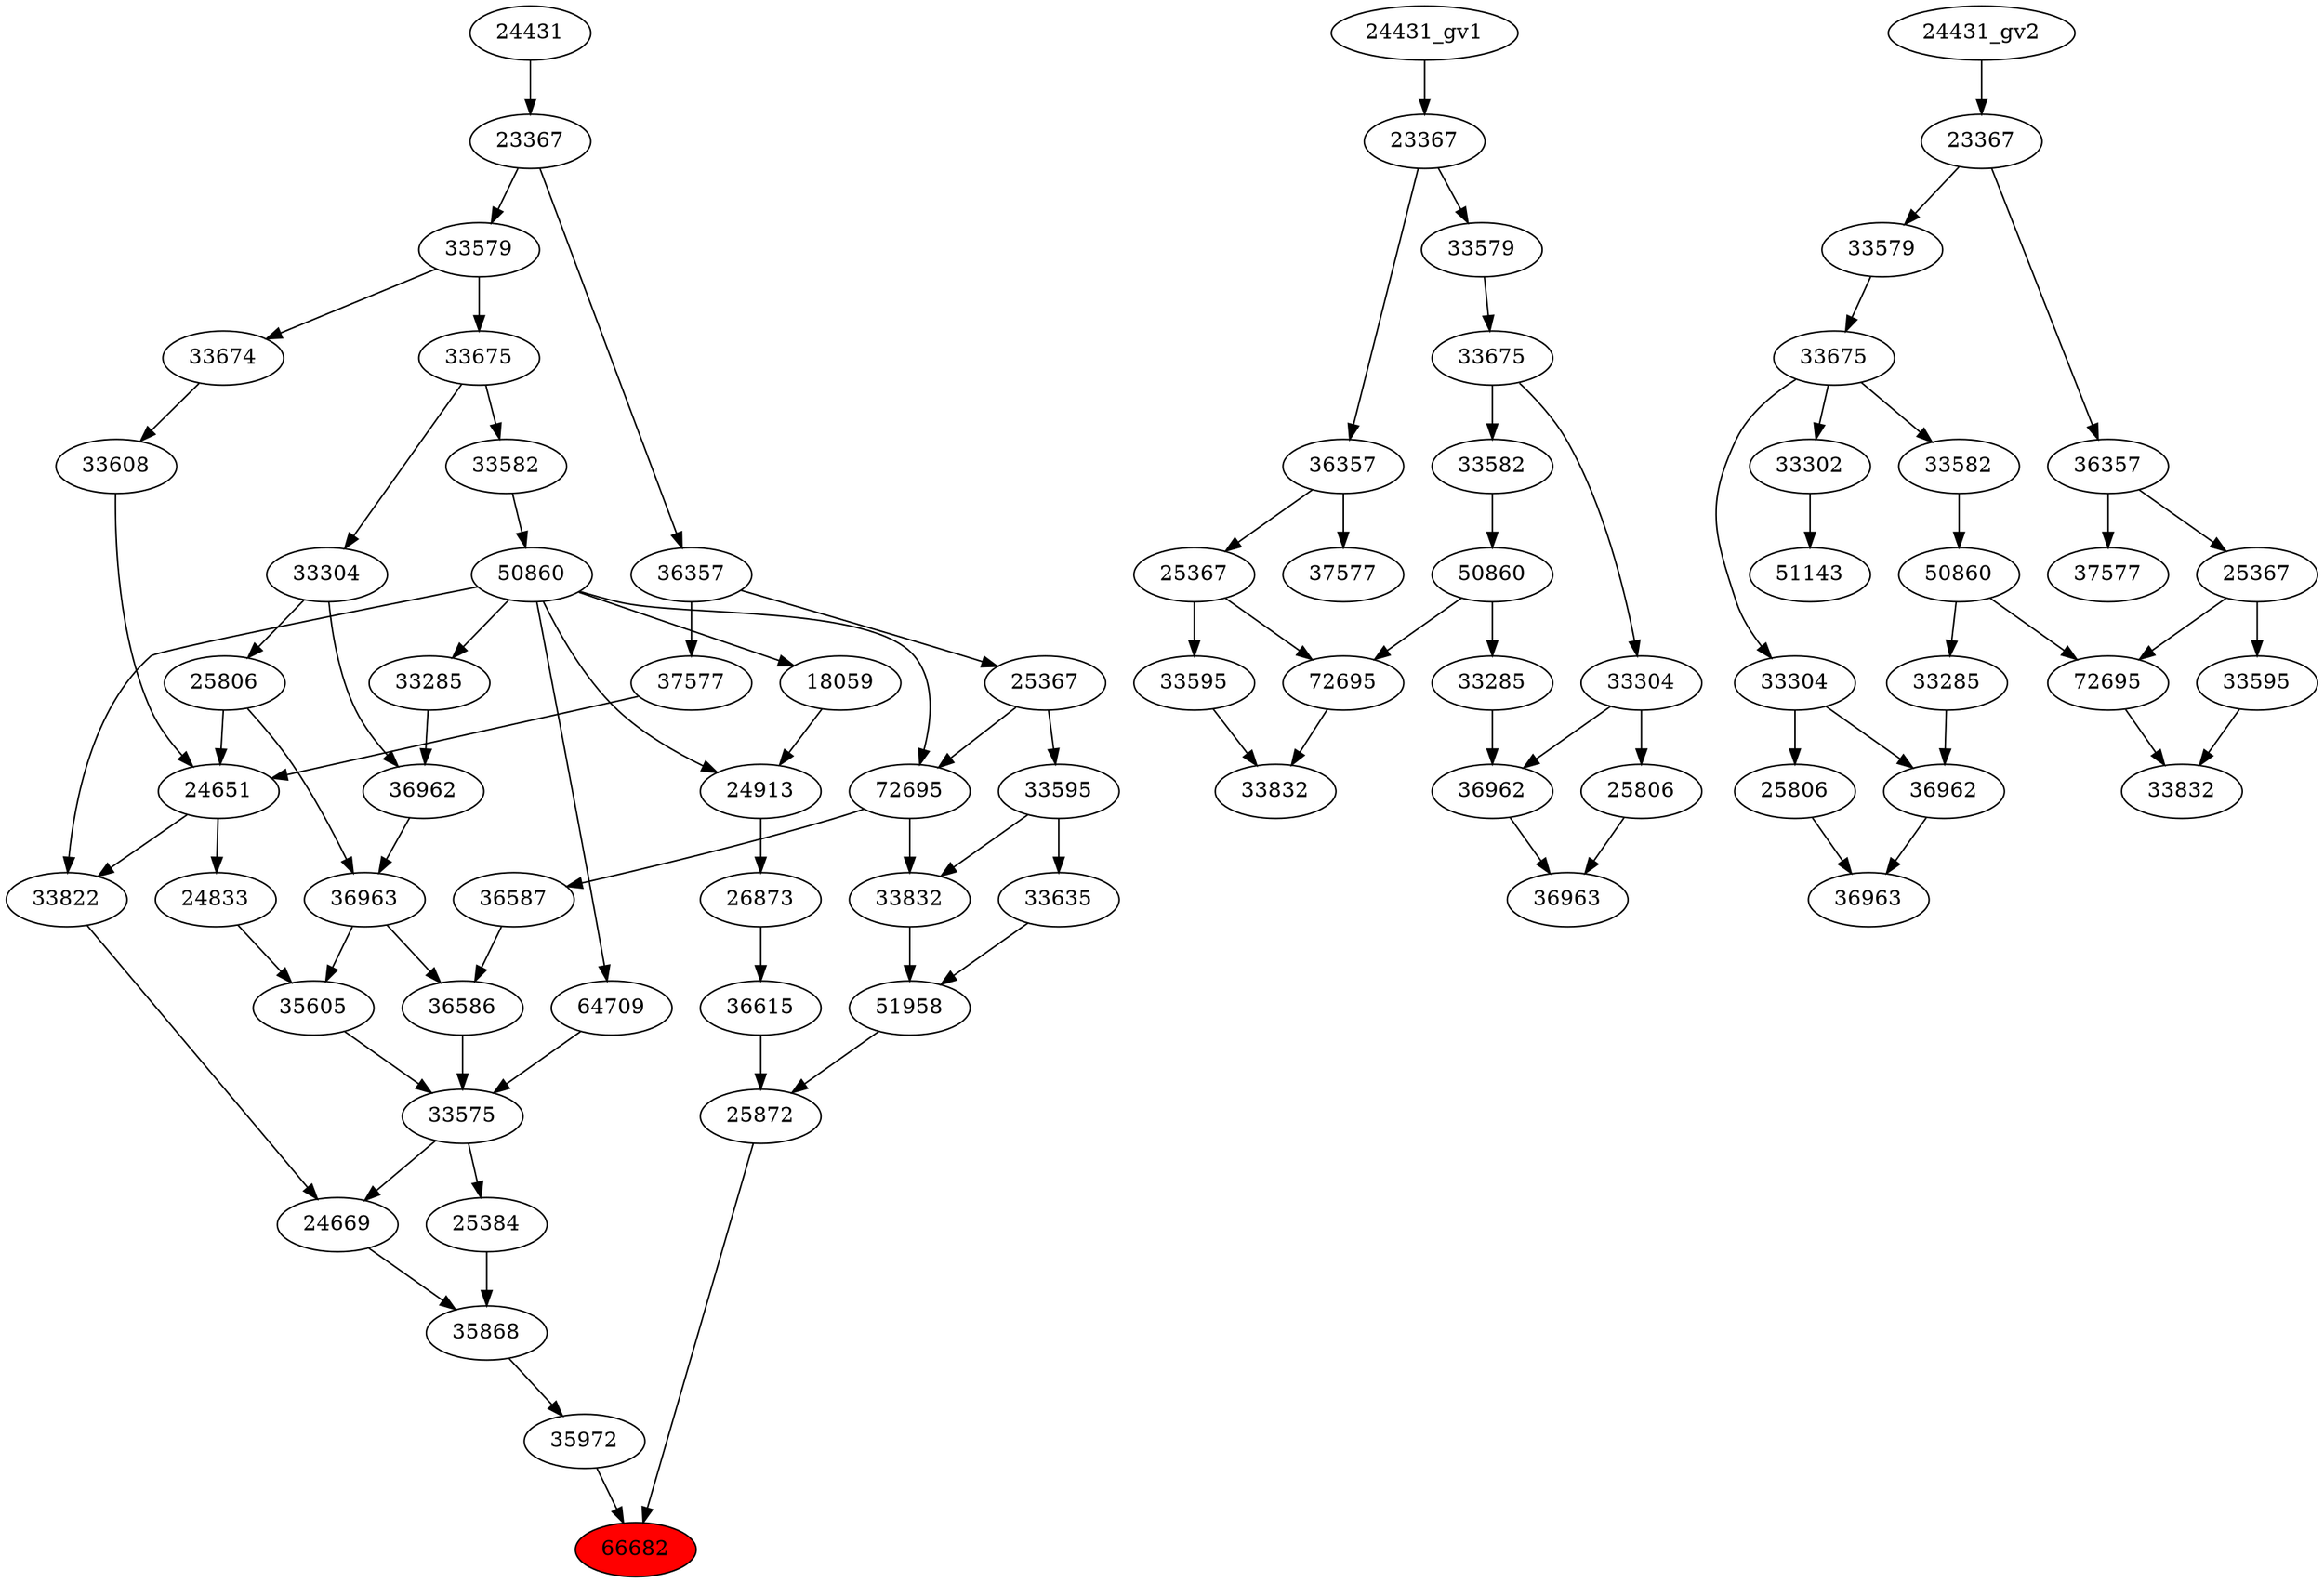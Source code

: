 strict digraph root {
	node [label="\N"];
	{
		node [fillcolor="",
			label="\N",
			style=""
		];
		66682		 [fillcolor=red,
			label=66682,
			style=filled];
		25872		 [label=25872];
		25872 -> 66682;
		35972		 [label=35972];
		35972 -> 66682;
		36615		 [label=36615];
		36615 -> 25872;
		51958		 [label=51958];
		51958 -> 25872;
		35868		 [label=35868];
		35868 -> 35972;
		26873		 [label=26873];
		26873 -> 36615;
		33832		 [label=33832];
		33832 -> 51958;
		33635		 [label=33635];
		33635 -> 51958;
		25384		 [label=25384];
		25384 -> 35868;
		24669		 [label=24669];
		24669 -> 35868;
		24913		 [label=24913];
		24913 -> 26873;
		72695		 [label=72695];
		72695 -> 33832;
		36587		 [label=36587];
		72695 -> 36587;
		33595		 [label=33595];
		33595 -> 33832;
		33595 -> 33635;
		33575		 [label=33575];
		33575 -> 25384;
		33575 -> 24669;
		33822		 [label=33822];
		33822 -> 24669;
		18059		 [label=18059];
		18059 -> 24913;
		50860		 [label=50860];
		50860 -> 24913;
		50860 -> 72695;
		50860 -> 33822;
		50860 -> 18059;
		64709		 [label=64709];
		50860 -> 64709;
		33285		 [label=33285];
		50860 -> 33285;
		25367		 [label=25367];
		25367 -> 72695;
		25367 -> 33595;
		36586		 [label=36586];
		36586 -> 33575;
		35605		 [label=35605];
		35605 -> 33575;
		64709 -> 33575;
		24651		 [label=24651];
		24651 -> 33822;
		24833		 [label=24833];
		24651 -> 24833;
		33582		 [label=33582];
		33582 -> 50860;
		36357		 [label=36357];
		36357 -> 25367;
		37577		 [label=37577];
		36357 -> 37577;
		36587 -> 36586;
		36963		 [label=36963];
		36963 -> 36586;
		36963 -> 35605;
		24833 -> 35605;
		25806		 [label=25806];
		25806 -> 24651;
		25806 -> 36963;
		33608		 [label=33608];
		33608 -> 24651;
		37577 -> 24651;
		33675		 [label=33675];
		33675 -> 33582;
		33304		 [label=33304];
		33675 -> 33304;
		23367		 [label=23367];
		23367 -> 36357;
		33579		 [label=33579];
		23367 -> 33579;
		36962		 [label=36962];
		36962 -> 36963;
		33304 -> 25806;
		33304 -> 36962;
		33674		 [label=33674];
		33674 -> 33608;
		33579 -> 33675;
		33579 -> 33674;
		24431		 [label=24431];
		24431 -> 23367;
		33285 -> 36962;
	}
	{
		node [label="\N"];
		"33832_gv1"		 [label=33832];
		"72695_gv1"		 [label=72695];
		"72695_gv1" -> "33832_gv1";
		"33595_gv1"		 [label=33595];
		"33595_gv1" -> "33832_gv1";
		"50860_gv1"		 [label=50860];
		"50860_gv1" -> "72695_gv1";
		"33285_gv1"		 [label=33285];
		"50860_gv1" -> "33285_gv1";
		"25367_gv1"		 [label=25367];
		"25367_gv1" -> "72695_gv1";
		"25367_gv1" -> "33595_gv1";
		"33582_gv1"		 [label=33582];
		"33582_gv1" -> "50860_gv1";
		"36357_gv1"		 [label=36357];
		"36357_gv1" -> "25367_gv1";
		"37577_gv1"		 [label=37577];
		"36357_gv1" -> "37577_gv1";
		"33675_gv1"		 [label=33675];
		"33675_gv1" -> "33582_gv1";
		"33304_gv1"		 [label=33304];
		"33675_gv1" -> "33304_gv1";
		"23367_gv1"		 [label=23367];
		"23367_gv1" -> "36357_gv1";
		"33579_gv1"		 [label=33579];
		"23367_gv1" -> "33579_gv1";
		"36963_gv1"		 [label=36963];
		"36962_gv1"		 [label=36962];
		"36962_gv1" -> "36963_gv1";
		"25806_gv1"		 [label=25806];
		"25806_gv1" -> "36963_gv1";
		"33304_gv1" -> "36962_gv1";
		"33304_gv1" -> "25806_gv1";
		"33579_gv1" -> "33675_gv1";
		"24431_gv1" -> "23367_gv1";
		"33285_gv1" -> "36962_gv1";
	}
	{
		node [label="\N"];
		"36963_gv2"		 [label=36963];
		"36962_gv2"		 [label=36962];
		"36962_gv2" -> "36963_gv2";
		"25806_gv2"		 [label=25806];
		"25806_gv2" -> "36963_gv2";
		"33285_gv2"		 [label=33285];
		"33285_gv2" -> "36962_gv2";
		"33304_gv2"		 [label=33304];
		"33304_gv2" -> "36962_gv2";
		"33304_gv2" -> "25806_gv2";
		51143		 [label=51143];
		33302		 [label=33302];
		33302 -> 51143;
		"50860_gv2"		 [label=50860];
		"50860_gv2" -> "33285_gv2";
		"72695_gv2"		 [label=72695];
		"50860_gv2" -> "72695_gv2";
		"33675_gv2"		 [label=33675];
		"33675_gv2" -> "33304_gv2";
		"33675_gv2" -> 33302;
		"33582_gv2"		 [label=33582];
		"33675_gv2" -> "33582_gv2";
		"33582_gv2" -> "50860_gv2";
		"33579_gv2"		 [label=33579];
		"33579_gv2" -> "33675_gv2";
		"33832_gv2"		 [label=33832];
		"72695_gv2" -> "33832_gv2";
		"33595_gv2"		 [label=33595];
		"33595_gv2" -> "33832_gv2";
		"23367_gv2"		 [label=23367];
		"23367_gv2" -> "33579_gv2";
		"36357_gv2"		 [label=36357];
		"23367_gv2" -> "36357_gv2";
		"37577_gv2"		 [label=37577];
		"36357_gv2" -> "37577_gv2";
		"25367_gv2"		 [label=25367];
		"36357_gv2" -> "25367_gv2";
		"25367_gv2" -> "72695_gv2";
		"25367_gv2" -> "33595_gv2";
		"24431_gv2" -> "23367_gv2";
	}
}
